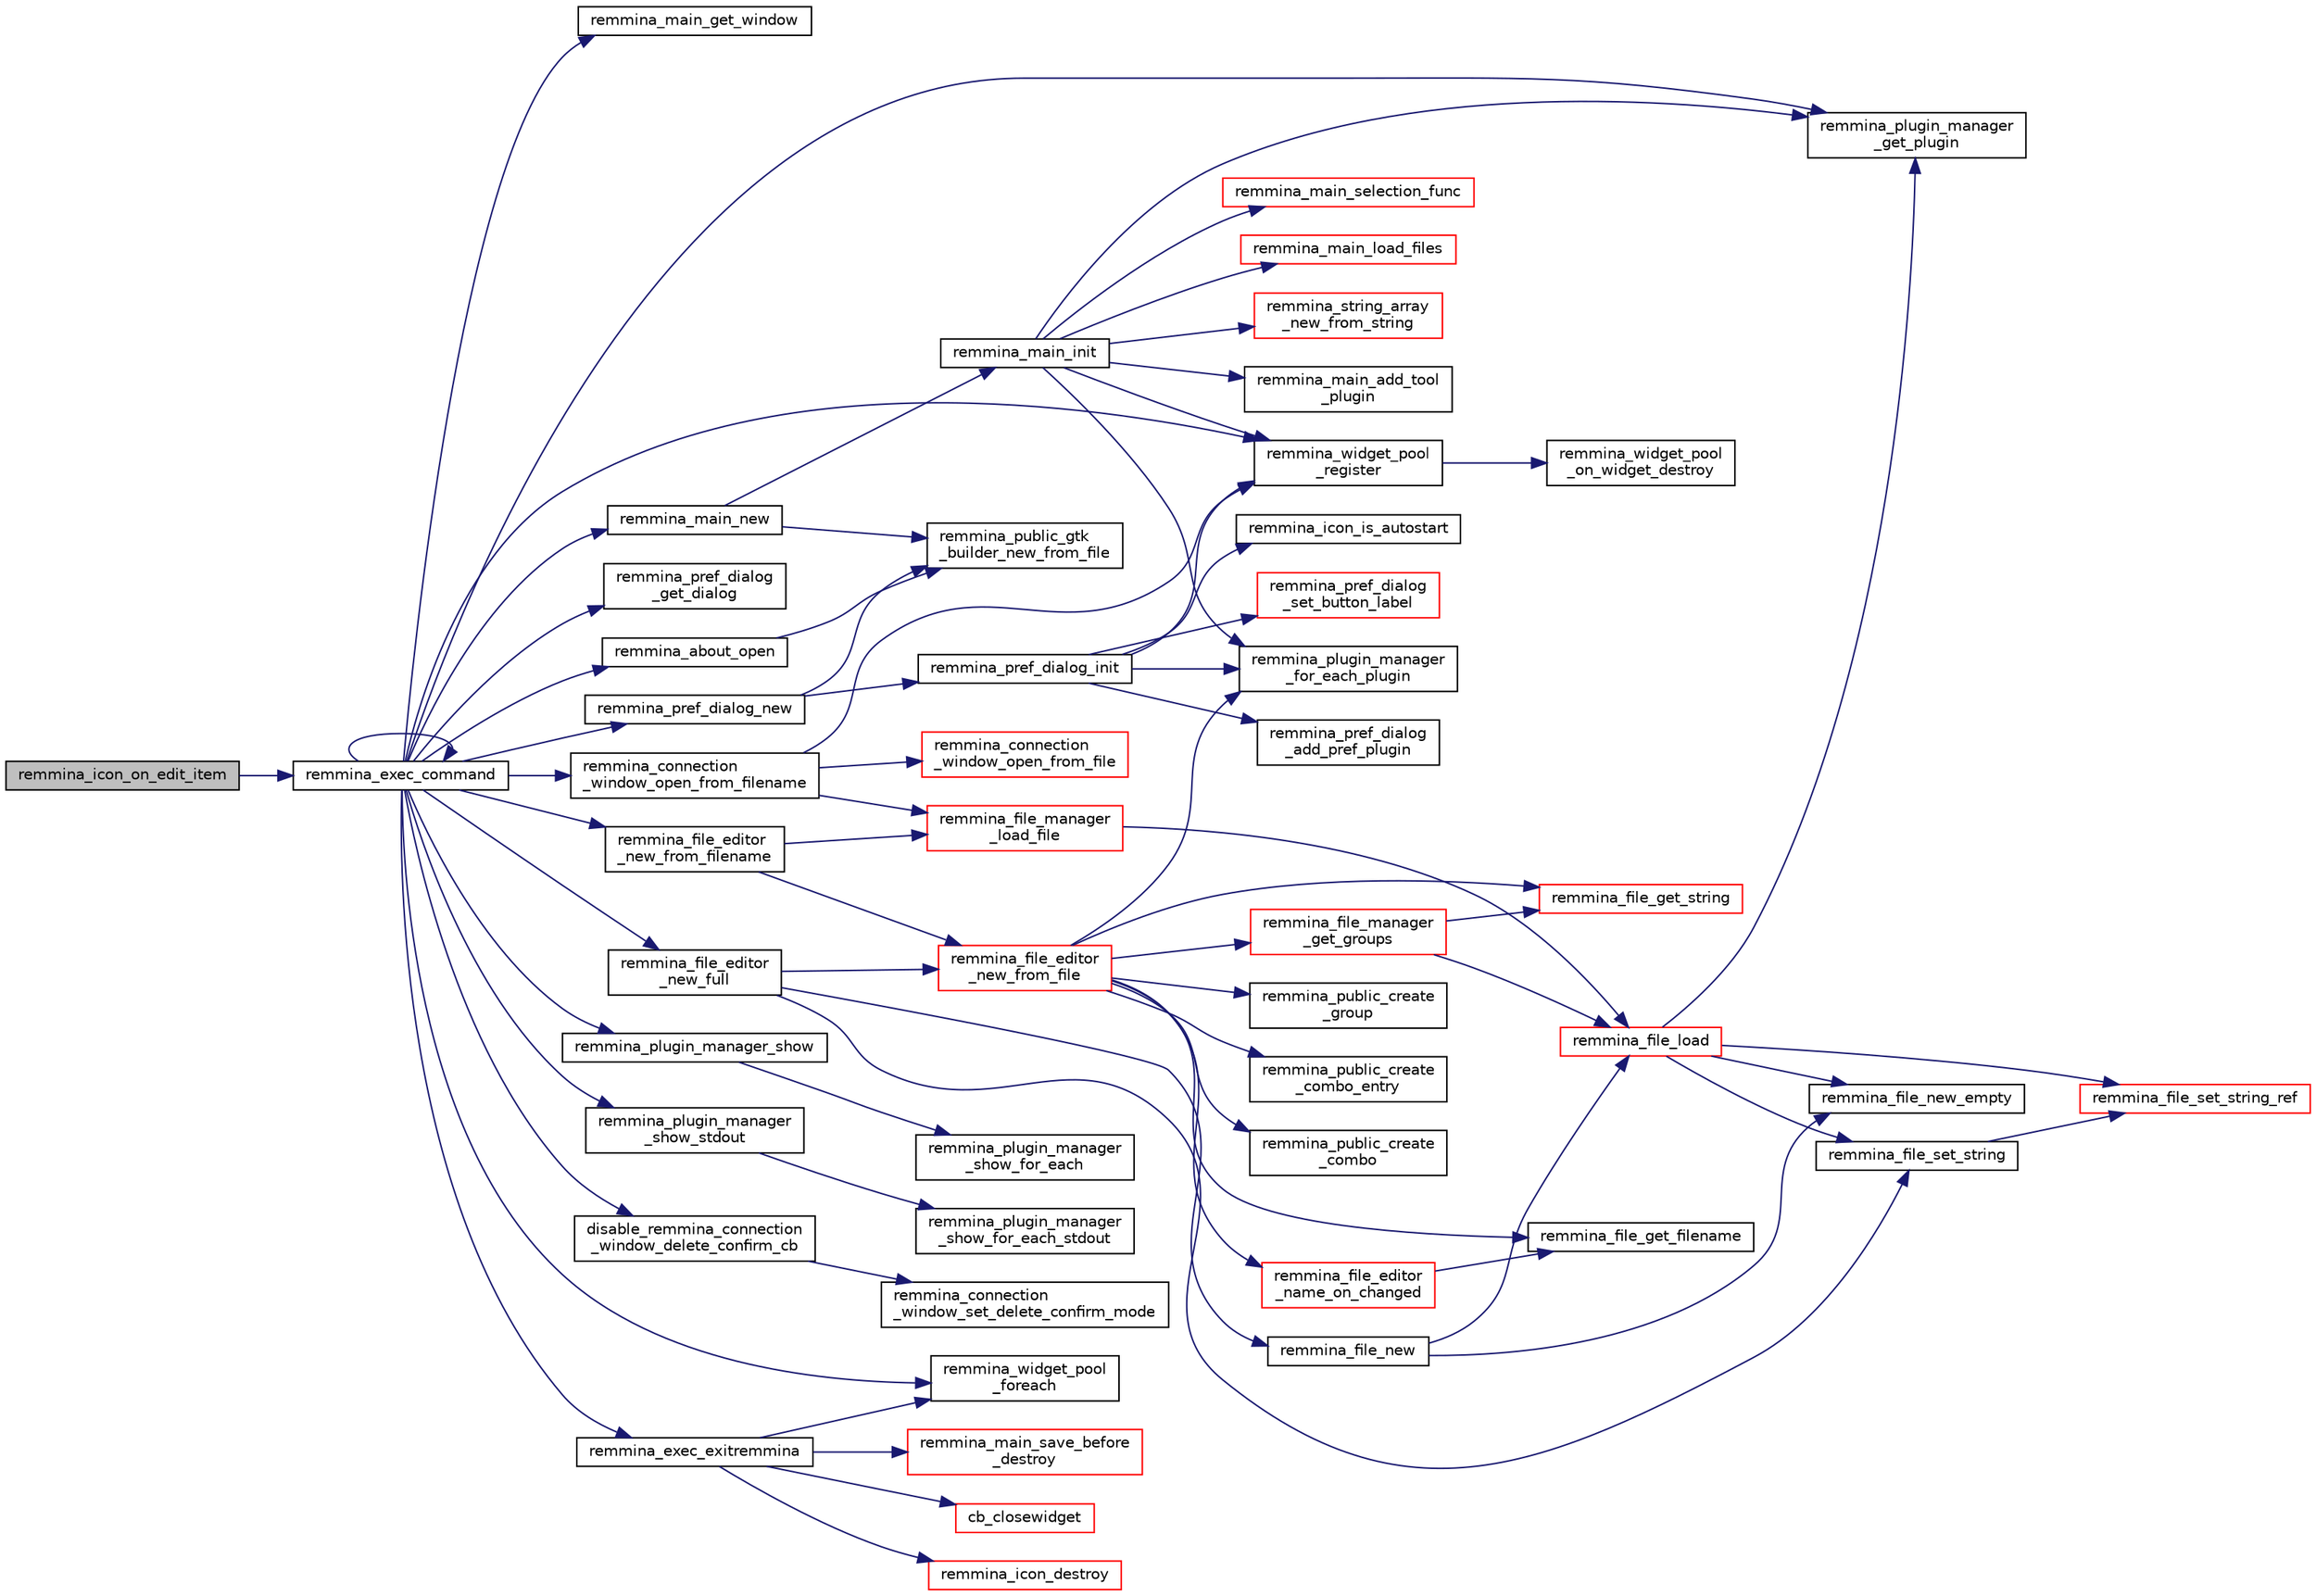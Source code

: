 digraph "remmina_icon_on_edit_item"
{
  edge [fontname="Helvetica",fontsize="10",labelfontname="Helvetica",labelfontsize="10"];
  node [fontname="Helvetica",fontsize="10",shape=record];
  rankdir="LR";
  Node1632 [label="remmina_icon_on_edit_item",height=0.2,width=0.4,color="black", fillcolor="grey75", style="filled", fontcolor="black"];
  Node1632 -> Node1633 [color="midnightblue",fontsize="10",style="solid",fontname="Helvetica"];
  Node1633 [label="remmina_exec_command",height=0.2,width=0.4,color="black", fillcolor="white", style="filled",URL="$remmina__exec_8c.html#a424cabdcff647797061e7482049d62a7"];
  Node1633 -> Node1634 [color="midnightblue",fontsize="10",style="solid",fontname="Helvetica"];
  Node1634 [label="remmina_main_get_window",height=0.2,width=0.4,color="black", fillcolor="white", style="filled",URL="$remmina__main_8c.html#a7740488de65c0e642895cc9dfba07b6e"];
  Node1633 -> Node1635 [color="midnightblue",fontsize="10",style="solid",fontname="Helvetica"];
  Node1635 [label="remmina_main_new",height=0.2,width=0.4,color="black", fillcolor="white", style="filled",URL="$remmina__main_8c.html#af14b1942a754d7b2f5c10266208ebe01"];
  Node1635 -> Node1636 [color="midnightblue",fontsize="10",style="solid",fontname="Helvetica"];
  Node1636 [label="remmina_public_gtk\l_builder_new_from_file",height=0.2,width=0.4,color="black", fillcolor="white", style="filled",URL="$remmina__public_8c.html#a3031598a6e4f67d1519d8e5afba7da41"];
  Node1635 -> Node1637 [color="midnightblue",fontsize="10",style="solid",fontname="Helvetica"];
  Node1637 [label="remmina_main_init",height=0.2,width=0.4,color="black", fillcolor="white", style="filled",URL="$remmina__main_8c.html#afefc1b651e1c546e949dbe6df72b0300"];
  Node1637 -> Node1638 [color="midnightblue",fontsize="10",style="solid",fontname="Helvetica"];
  Node1638 [label="remmina_string_array\l_new_from_string",height=0.2,width=0.4,color="red", fillcolor="white", style="filled",URL="$remmina__string__array_8c.html#a7f1c8e427a25c2d5cede3952b1d0ad90"];
  Node1637 -> Node1641 [color="midnightblue",fontsize="10",style="solid",fontname="Helvetica"];
  Node1641 [label="remmina_plugin_manager\l_for_each_plugin",height=0.2,width=0.4,color="black", fillcolor="white", style="filled",URL="$remmina__plugin__manager_8c.html#a13f13a6a4280268656f258cb5aeff031"];
  Node1637 -> Node1642 [color="midnightblue",fontsize="10",style="solid",fontname="Helvetica"];
  Node1642 [label="remmina_main_add_tool\l_plugin",height=0.2,width=0.4,color="black", fillcolor="white", style="filled",URL="$remmina__main_8c.html#a7be10e330f0c2a3f74e119cde443786f"];
  Node1637 -> Node1643 [color="midnightblue",fontsize="10",style="solid",fontname="Helvetica"];
  Node1643 [label="remmina_plugin_manager\l_get_plugin",height=0.2,width=0.4,color="black", fillcolor="white", style="filled",URL="$remmina__plugin__manager_8c.html#a3872c8656a8a3d5147bcc603471c1932"];
  Node1637 -> Node1644 [color="midnightblue",fontsize="10",style="solid",fontname="Helvetica"];
  Node1644 [label="remmina_main_selection_func",height=0.2,width=0.4,color="red", fillcolor="white", style="filled",URL="$remmina__main_8c.html#a3c5043279b5d98d4d08635d33402ea66"];
  Node1637 -> Node1646 [color="midnightblue",fontsize="10",style="solid",fontname="Helvetica"];
  Node1646 [label="remmina_main_load_files",height=0.2,width=0.4,color="red", fillcolor="white", style="filled",URL="$remmina__main_8c.html#a3617295e74fa84edbd41dedc601402a7"];
  Node1637 -> Node1713 [color="midnightblue",fontsize="10",style="solid",fontname="Helvetica"];
  Node1713 [label="remmina_widget_pool\l_register",height=0.2,width=0.4,color="black", fillcolor="white", style="filled",URL="$remmina__widget__pool_8c.html#ae3c9c9853eb5bedbfeadbfac1d495b95"];
  Node1713 -> Node1714 [color="midnightblue",fontsize="10",style="solid",fontname="Helvetica"];
  Node1714 [label="remmina_widget_pool\l_on_widget_destroy",height=0.2,width=0.4,color="black", fillcolor="white", style="filled",URL="$remmina__widget__pool_8c.html#aa5fd17580202843eab40cabb258d2664"];
  Node1633 -> Node1715 [color="midnightblue",fontsize="10",style="solid",fontname="Helvetica"];
  Node1715 [label="remmina_pref_dialog\l_get_dialog",height=0.2,width=0.4,color="black", fillcolor="white", style="filled",URL="$remmina__pref__dialog_8c.html#af87f153e3fc696f76da732d8e431be5a"];
  Node1633 -> Node1716 [color="midnightblue",fontsize="10",style="solid",fontname="Helvetica"];
  Node1716 [label="remmina_pref_dialog_new",height=0.2,width=0.4,color="black", fillcolor="white", style="filled",URL="$remmina__pref__dialog_8c.html#a16091735af5c6ee31fb794a5fb860342"];
  Node1716 -> Node1636 [color="midnightblue",fontsize="10",style="solid",fontname="Helvetica"];
  Node1716 -> Node1717 [color="midnightblue",fontsize="10",style="solid",fontname="Helvetica"];
  Node1717 [label="remmina_pref_dialog_init",height=0.2,width=0.4,color="black", fillcolor="white", style="filled",URL="$remmina__pref__dialog_8c.html#a9a050b69e373c90ea7d400aa94f34344"];
  Node1717 -> Node1718 [color="midnightblue",fontsize="10",style="solid",fontname="Helvetica"];
  Node1718 [label="remmina_icon_is_autostart",height=0.2,width=0.4,color="black", fillcolor="white", style="filled",URL="$remmina__icon_8c.html#ae477ccd85ab1d878d243aed7fa5e48ae"];
  Node1717 -> Node1719 [color="midnightblue",fontsize="10",style="solid",fontname="Helvetica"];
  Node1719 [label="remmina_pref_dialog\l_set_button_label",height=0.2,width=0.4,color="red", fillcolor="white", style="filled",URL="$remmina__pref__dialog_8c.html#a384dde55873f855555c0194d45cbfd59"];
  Node1717 -> Node1641 [color="midnightblue",fontsize="10",style="solid",fontname="Helvetica"];
  Node1717 -> Node1721 [color="midnightblue",fontsize="10",style="solid",fontname="Helvetica"];
  Node1721 [label="remmina_pref_dialog\l_add_pref_plugin",height=0.2,width=0.4,color="black", fillcolor="white", style="filled",URL="$remmina__pref__dialog_8c.html#add9c48bccc2c61be2f2900a154648dd4"];
  Node1717 -> Node1713 [color="midnightblue",fontsize="10",style="solid",fontname="Helvetica"];
  Node1633 -> Node1722 [color="midnightblue",fontsize="10",style="solid",fontname="Helvetica"];
  Node1722 [label="remmina_file_editor\l_new_full",height=0.2,width=0.4,color="black", fillcolor="white", style="filled",URL="$remmina__file__editor_8c.html#ab563344276cbcdf0fcea05b0b64c7aeb"];
  Node1722 -> Node1723 [color="midnightblue",fontsize="10",style="solid",fontname="Helvetica"];
  Node1723 [label="remmina_file_new",height=0.2,width=0.4,color="black", fillcolor="white", style="filled",URL="$remmina__file_8c.html#a5e421ba636d34e21bba5ece463e98892"];
  Node1723 -> Node1653 [color="midnightblue",fontsize="10",style="solid",fontname="Helvetica"];
  Node1653 [label="remmina_file_load",height=0.2,width=0.4,color="red", fillcolor="white", style="filled",URL="$remmina__file_8c.html#ac1cc2d7f827f7d64c7fd3edf10e9383e"];
  Node1653 -> Node1654 [color="midnightblue",fontsize="10",style="solid",fontname="Helvetica"];
  Node1654 [label="remmina_file_new_empty",height=0.2,width=0.4,color="black", fillcolor="white", style="filled",URL="$remmina__file_8c.html#adab087b7139756f029020a87a5438cfa"];
  Node1653 -> Node1643 [color="midnightblue",fontsize="10",style="solid",fontname="Helvetica"];
  Node1653 -> Node1660 [color="midnightblue",fontsize="10",style="solid",fontname="Helvetica"];
  Node1660 [label="remmina_file_set_string",height=0.2,width=0.4,color="black", fillcolor="white", style="filled",URL="$remmina__file_8c.html#a85ca1ca2d0bf9ef29e490c6f4527a954"];
  Node1660 -> Node1661 [color="midnightblue",fontsize="10",style="solid",fontname="Helvetica"];
  Node1661 [label="remmina_file_set_string_ref",height=0.2,width=0.4,color="red", fillcolor="white", style="filled",URL="$remmina__file_8c.html#a74951c1067a1a5e1341f5e1c1206dec6"];
  Node1653 -> Node1661 [color="midnightblue",fontsize="10",style="solid",fontname="Helvetica"];
  Node1723 -> Node1654 [color="midnightblue",fontsize="10",style="solid",fontname="Helvetica"];
  Node1722 -> Node1660 [color="midnightblue",fontsize="10",style="solid",fontname="Helvetica"];
  Node1722 -> Node1724 [color="midnightblue",fontsize="10",style="solid",fontname="Helvetica"];
  Node1724 [label="remmina_file_editor\l_new_from_file",height=0.2,width=0.4,color="red", fillcolor="white", style="filled",URL="$remmina__file__editor_8c.html#a08327d6951c345808628dbb5784aba06"];
  Node1724 -> Node1704 [color="midnightblue",fontsize="10",style="solid",fontname="Helvetica"];
  Node1704 [label="remmina_file_get_filename",height=0.2,width=0.4,color="black", fillcolor="white", style="filled",URL="$remmina__file_8c.html#ad1e4f3a0f64cd98e301044b6c38a1f1d"];
  Node1724 -> Node1725 [color="midnightblue",fontsize="10",style="solid",fontname="Helvetica"];
  Node1725 [label="remmina_public_create\l_group",height=0.2,width=0.4,color="black", fillcolor="white", style="filled",URL="$remmina__public_8c.html#a995da243f78002153d18616b46dcdf63"];
  Node1724 -> Node1726 [color="midnightblue",fontsize="10",style="solid",fontname="Helvetica"];
  Node1726 [label="remmina_file_editor\l_name_on_changed",height=0.2,width=0.4,color="red", fillcolor="white", style="filled",URL="$remmina__file__editor_8c.html#a206bacb96cc7d4236d910be89a7cd613"];
  Node1726 -> Node1704 [color="midnightblue",fontsize="10",style="solid",fontname="Helvetica"];
  Node1724 -> Node1667 [color="midnightblue",fontsize="10",style="solid",fontname="Helvetica"];
  Node1667 [label="remmina_file_get_string",height=0.2,width=0.4,color="red", fillcolor="white", style="filled",URL="$remmina__file_8c.html#a8eb1b213d9d08c6ad13683ce05f4355e"];
  Node1724 -> Node1729 [color="midnightblue",fontsize="10",style="solid",fontname="Helvetica"];
  Node1729 [label="remmina_file_manager\l_get_groups",height=0.2,width=0.4,color="red", fillcolor="white", style="filled",URL="$remmina__file__manager_8c.html#a536edeef371d907ab3936f4d65c3003d"];
  Node1729 -> Node1653 [color="midnightblue",fontsize="10",style="solid",fontname="Helvetica"];
  Node1729 -> Node1667 [color="midnightblue",fontsize="10",style="solid",fontname="Helvetica"];
  Node1724 -> Node1733 [color="midnightblue",fontsize="10",style="solid",fontname="Helvetica"];
  Node1733 [label="remmina_public_create\l_combo_entry",height=0.2,width=0.4,color="black", fillcolor="white", style="filled",URL="$remmina__public_8c.html#a9ec86f1e9caea5ebc867a90230d6b51a"];
  Node1724 -> Node1734 [color="midnightblue",fontsize="10",style="solid",fontname="Helvetica"];
  Node1734 [label="remmina_public_create\l_combo",height=0.2,width=0.4,color="black", fillcolor="white", style="filled",URL="$remmina__public_8c.html#ab4a593956dfe89aba3242a5c264a681f"];
  Node1724 -> Node1641 [color="midnightblue",fontsize="10",style="solid",fontname="Helvetica"];
  Node1633 -> Node1772 [color="midnightblue",fontsize="10",style="solid",fontname="Helvetica"];
  Node1772 [label="remmina_connection\l_window_open_from_filename",height=0.2,width=0.4,color="black", fillcolor="white", style="filled",URL="$remmina__connection__window_8c.html#ab0ed27ef360efc7d92906cbabf9da5db"];
  Node1772 -> Node1773 [color="midnightblue",fontsize="10",style="solid",fontname="Helvetica"];
  Node1773 [label="remmina_file_manager\l_load_file",height=0.2,width=0.4,color="red", fillcolor="white", style="filled",URL="$remmina__file__manager_8c.html#af7b58659604660eb0cb40b0e0f8348ab"];
  Node1773 -> Node1653 [color="midnightblue",fontsize="10",style="solid",fontname="Helvetica"];
  Node1772 -> Node1775 [color="midnightblue",fontsize="10",style="solid",fontname="Helvetica"];
  Node1775 [label="remmina_connection\l_window_open_from_file",height=0.2,width=0.4,color="red", fillcolor="white", style="filled",URL="$remmina__connection__window_8c.html#a1c7f722a89609523cc4de079cc82f23c"];
  Node1772 -> Node1713 [color="midnightblue",fontsize="10",style="solid",fontname="Helvetica"];
  Node1633 -> Node1965 [color="midnightblue",fontsize="10",style="solid",fontname="Helvetica"];
  Node1965 [label="remmina_file_editor\l_new_from_filename",height=0.2,width=0.4,color="black", fillcolor="white", style="filled",URL="$remmina__file__editor_8c.html#aa9345cfe3fb32d326b652e96ee55eaea"];
  Node1965 -> Node1773 [color="midnightblue",fontsize="10",style="solid",fontname="Helvetica"];
  Node1965 -> Node1724 [color="midnightblue",fontsize="10",style="solid",fontname="Helvetica"];
  Node1633 -> Node1966 [color="midnightblue",fontsize="10",style="solid",fontname="Helvetica"];
  Node1966 [label="remmina_about_open",height=0.2,width=0.4,color="black", fillcolor="white", style="filled",URL="$remmina__about_8c.html#a3ad768979e0945a162018c6d596c90f4"];
  Node1966 -> Node1636 [color="midnightblue",fontsize="10",style="solid",fontname="Helvetica"];
  Node1633 -> Node1633 [color="midnightblue",fontsize="10",style="solid",fontname="Helvetica"];
  Node1633 -> Node1967 [color="midnightblue",fontsize="10",style="solid",fontname="Helvetica"];
  Node1967 [label="remmina_plugin_manager_show",height=0.2,width=0.4,color="black", fillcolor="white", style="filled",URL="$remmina__plugin__manager_8c.html#aedec4e9cf18d99a559aa51065c2bc276"];
  Node1967 -> Node1968 [color="midnightblue",fontsize="10",style="solid",fontname="Helvetica"];
  Node1968 [label="remmina_plugin_manager\l_show_for_each",height=0.2,width=0.4,color="black", fillcolor="white", style="filled",URL="$remmina__plugin__manager_8c.html#a634fadd9871f76bc60c3da0aa95e719c"];
  Node1633 -> Node1969 [color="midnightblue",fontsize="10",style="solid",fontname="Helvetica"];
  Node1969 [label="remmina_plugin_manager\l_show_stdout",height=0.2,width=0.4,color="black", fillcolor="white", style="filled",URL="$remmina__plugin__manager_8c.html#afe0881986b2a64bfb5460981dadcf28d"];
  Node1969 -> Node1970 [color="midnightblue",fontsize="10",style="solid",fontname="Helvetica"];
  Node1970 [label="remmina_plugin_manager\l_show_for_each_stdout",height=0.2,width=0.4,color="black", fillcolor="white", style="filled",URL="$remmina__plugin__manager_8c.html#a3fdc160c477f9f5e1d881c0c054d4b07"];
  Node1633 -> Node1643 [color="midnightblue",fontsize="10",style="solid",fontname="Helvetica"];
  Node1633 -> Node1713 [color="midnightblue",fontsize="10",style="solid",fontname="Helvetica"];
  Node1633 -> Node1898 [color="midnightblue",fontsize="10",style="solid",fontname="Helvetica"];
  Node1898 [label="remmina_widget_pool\l_foreach",height=0.2,width=0.4,color="black", fillcolor="white", style="filled",URL="$remmina__widget__pool_8c.html#a53fad3994b2550300cfd4fd8bb2a2b5b"];
  Node1633 -> Node1953 [color="midnightblue",fontsize="10",style="solid",fontname="Helvetica"];
  Node1953 [label="disable_remmina_connection\l_window_delete_confirm_cb",height=0.2,width=0.4,color="black", fillcolor="white", style="filled",URL="$remmina__exec_8c.html#a3a857f545238914d4e021d44c4b15b4f"];
  Node1953 -> Node1954 [color="midnightblue",fontsize="10",style="solid",fontname="Helvetica"];
  Node1954 [label="remmina_connection\l_window_set_delete_confirm_mode",height=0.2,width=0.4,color="black", fillcolor="white", style="filled",URL="$remmina__connection__window_8c.html#aaedb0044bf386cc1ecd815e29684ee64"];
  Node1633 -> Node1940 [color="midnightblue",fontsize="10",style="solid",fontname="Helvetica"];
  Node1940 [label="remmina_exec_exitremmina",height=0.2,width=0.4,color="black", fillcolor="white", style="filled",URL="$remmina__exec_8c.html#a206abe0e916081b29c5faa52330e2271"];
  Node1940 -> Node1941 [color="midnightblue",fontsize="10",style="solid",fontname="Helvetica"];
  Node1941 [label="remmina_main_save_before\l_destroy",height=0.2,width=0.4,color="red", fillcolor="white", style="filled",URL="$remmina__main_8c.html#a009f32092bd1d8dcd8e783d25416f3df"];
  Node1940 -> Node1898 [color="midnightblue",fontsize="10",style="solid",fontname="Helvetica"];
  Node1940 -> Node1943 [color="midnightblue",fontsize="10",style="solid",fontname="Helvetica"];
  Node1943 [label="cb_closewidget",height=0.2,width=0.4,color="red", fillcolor="white", style="filled",URL="$remmina__exec_8c.html#a0ffd51ed283da4640c920e75e89e694a"];
  Node1940 -> Node1944 [color="midnightblue",fontsize="10",style="solid",fontname="Helvetica"];
  Node1944 [label="remmina_icon_destroy",height=0.2,width=0.4,color="red", fillcolor="white", style="filled",URL="$remmina__icon_8c.html#a25b1d13f76ddf6a51836d780eda5fab1"];
}
